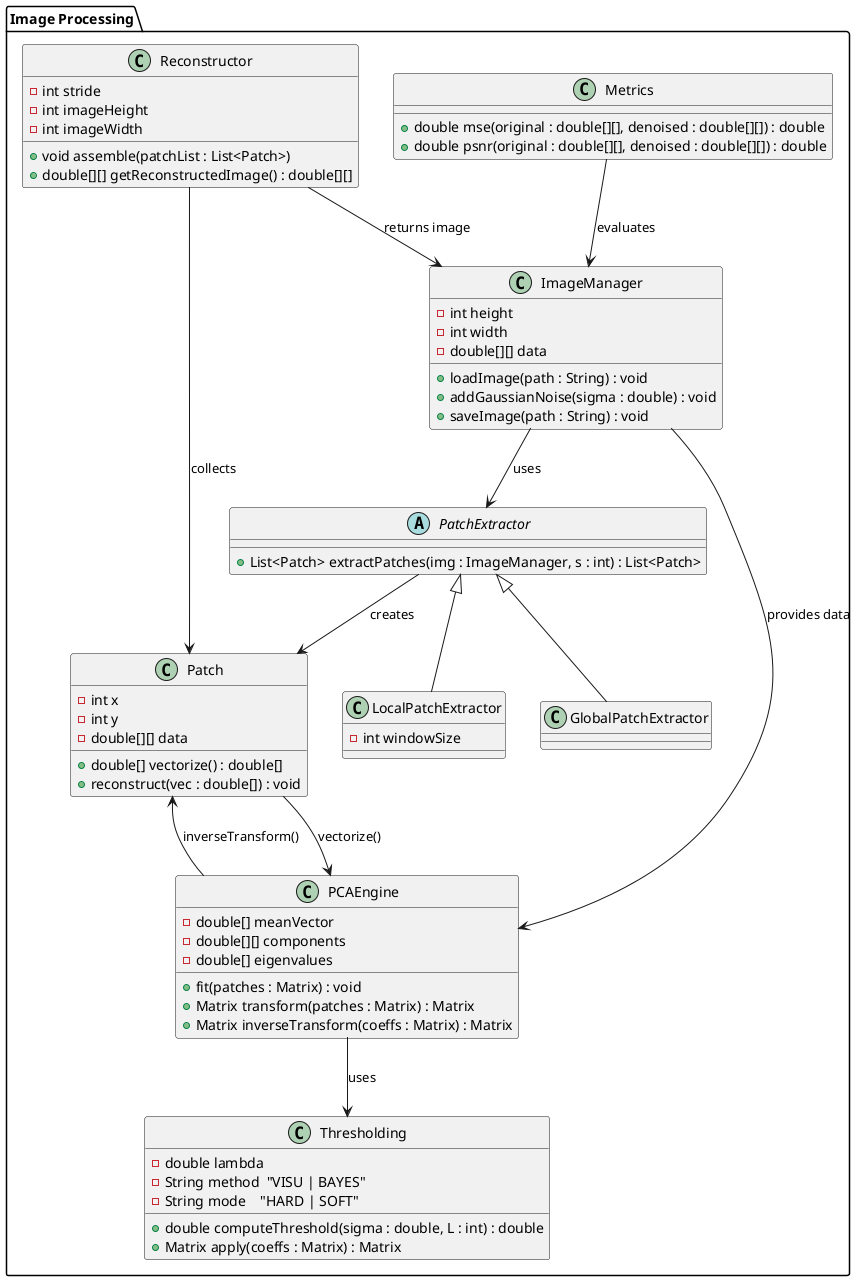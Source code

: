 @startuml
' ========= Package organisation =========
package "Image Processing" {
  ' --- Gestion des images et I/O ---
  class ImageManager {
    - int height
    - int width
    - double[][] data
    + loadImage(path : String) : void
    + addGaussianNoise(sigma : double) : void
    + saveImage(path : String) : void
  }

  ' --- Extraction des patchs (Strategy) ---
  abstract class PatchExtractor {
    + List<Patch> extractPatches(img : ImageManager, s : int) : List<Patch>
  }

  class GlobalPatchExtractor {
  }
  class LocalPatchExtractor {
    - int windowSize
  }
  PatchExtractor <|-- GlobalPatchExtractor
  PatchExtractor <|-- LocalPatchExtractor

  ' --- Patch ---
  class Patch {
    - int x
    - int y
    - double[][] data
    + double[] vectorize() : double[]
    + reconstruct(vec : double[]) : void
  }

  ' --- Cœur algorithmique ---
  class PCAEngine {
    - double[] meanVector
    - double[][] components
    - double[] eigenvalues
    + fit(patches : Matrix) : void
    + Matrix transform(patches : Matrix) : Matrix
    + Matrix inverseTransform(coeffs : Matrix) : Matrix
  }

  class Thresholding {
    - double lambda
    - String method  "VISU | BAYES"
    - String mode    "HARD | SOFT"
    + double computeThreshold(sigma : double, L : int) : double
    + Matrix apply(coeffs : Matrix) : Matrix
  }

  class Reconstructor {
    - int stride
    - int imageHeight
    - int imageWidth
    + void assemble(patchList : List<Patch>)
    + double[][] getReconstructedImage() : double[][]
  }

  class Metrics {
    + double mse(original : double[][], denoised : double[][]) : double
    + double psnr(original : double[][], denoised : double[][]) : double
  }
}

' ========= Relationships =========
ImageManager --> PatchExtractor : "uses"
PatchExtractor --> Patch : "creates"

ImageManager --> PCAEngine : "provides data"
Patch --> PCAEngine : "vectorize()"
PCAEngine --> Thresholding : "uses"
PCAEngine --> Patch : "inverseTransform()"
Reconstructor --> Patch : "collects"
Reconstructor --> ImageManager : "returns image"
Metrics --> ImageManager : "evaluates"
@enduml
